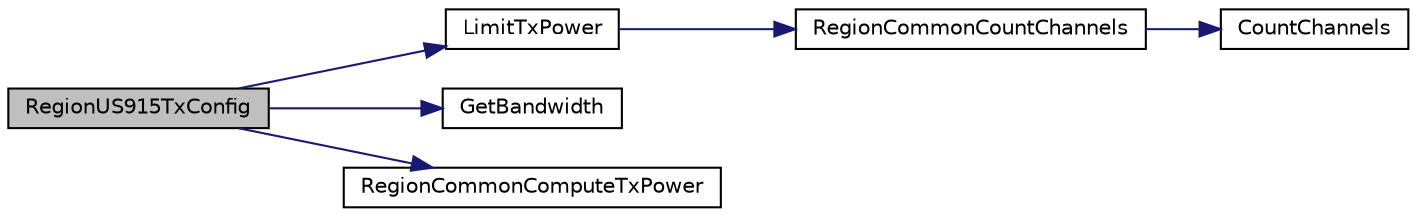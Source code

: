 digraph "RegionUS915TxConfig"
{
  edge [fontname="Helvetica",fontsize="10",labelfontname="Helvetica",labelfontsize="10"];
  node [fontname="Helvetica",fontsize="10",shape=record];
  rankdir="LR";
  Node87 [label="RegionUS915TxConfig",height=0.2,width=0.4,color="black", fillcolor="grey75", style="filled", fontcolor="black"];
  Node87 -> Node88 [color="midnightblue",fontsize="10",style="solid",fontname="Helvetica"];
  Node88 [label="LimitTxPower",height=0.2,width=0.4,color="black", fillcolor="white", style="filled",URL="$_region_u_s915_8c.html#af2821991c6e6dad3e196b01f6cf1d542"];
  Node88 -> Node89 [color="midnightblue",fontsize="10",style="solid",fontname="Helvetica"];
  Node89 [label="RegionCommonCountChannels",height=0.2,width=0.4,color="black", fillcolor="white", style="filled",URL="$group___r_e_g_i_o_n_c_o_m_m_o_n.html#gac23f0831812f610f57f42f6cf87368c9",tooltip="Counts the number of active channels in a given channels mask. This is a generic function and valid f..."];
  Node89 -> Node90 [color="midnightblue",fontsize="10",style="solid",fontname="Helvetica"];
  Node90 [label="CountChannels",height=0.2,width=0.4,color="black", fillcolor="white", style="filled",URL="$_region_common_8c.html#aef7feee8e47f43eb01f62249bfcc2a06"];
  Node87 -> Node91 [color="midnightblue",fontsize="10",style="solid",fontname="Helvetica"];
  Node91 [label="GetBandwidth",height=0.2,width=0.4,color="black", fillcolor="white", style="filled",URL="$_region_u_s915_8c.html#afbe81e6d36760141722791d216d4ac60"];
  Node87 -> Node92 [color="midnightblue",fontsize="10",style="solid",fontname="Helvetica"];
  Node92 [label="RegionCommonComputeTxPower",height=0.2,width=0.4,color="black", fillcolor="white", style="filled",URL="$group___r_e_g_i_o_n_c_o_m_m_o_n.html#gaa92800c8e9ce21366d383d14878cc391",tooltip="Computes the txPower, based on the max EIRP and the antenna gain. "];
}
